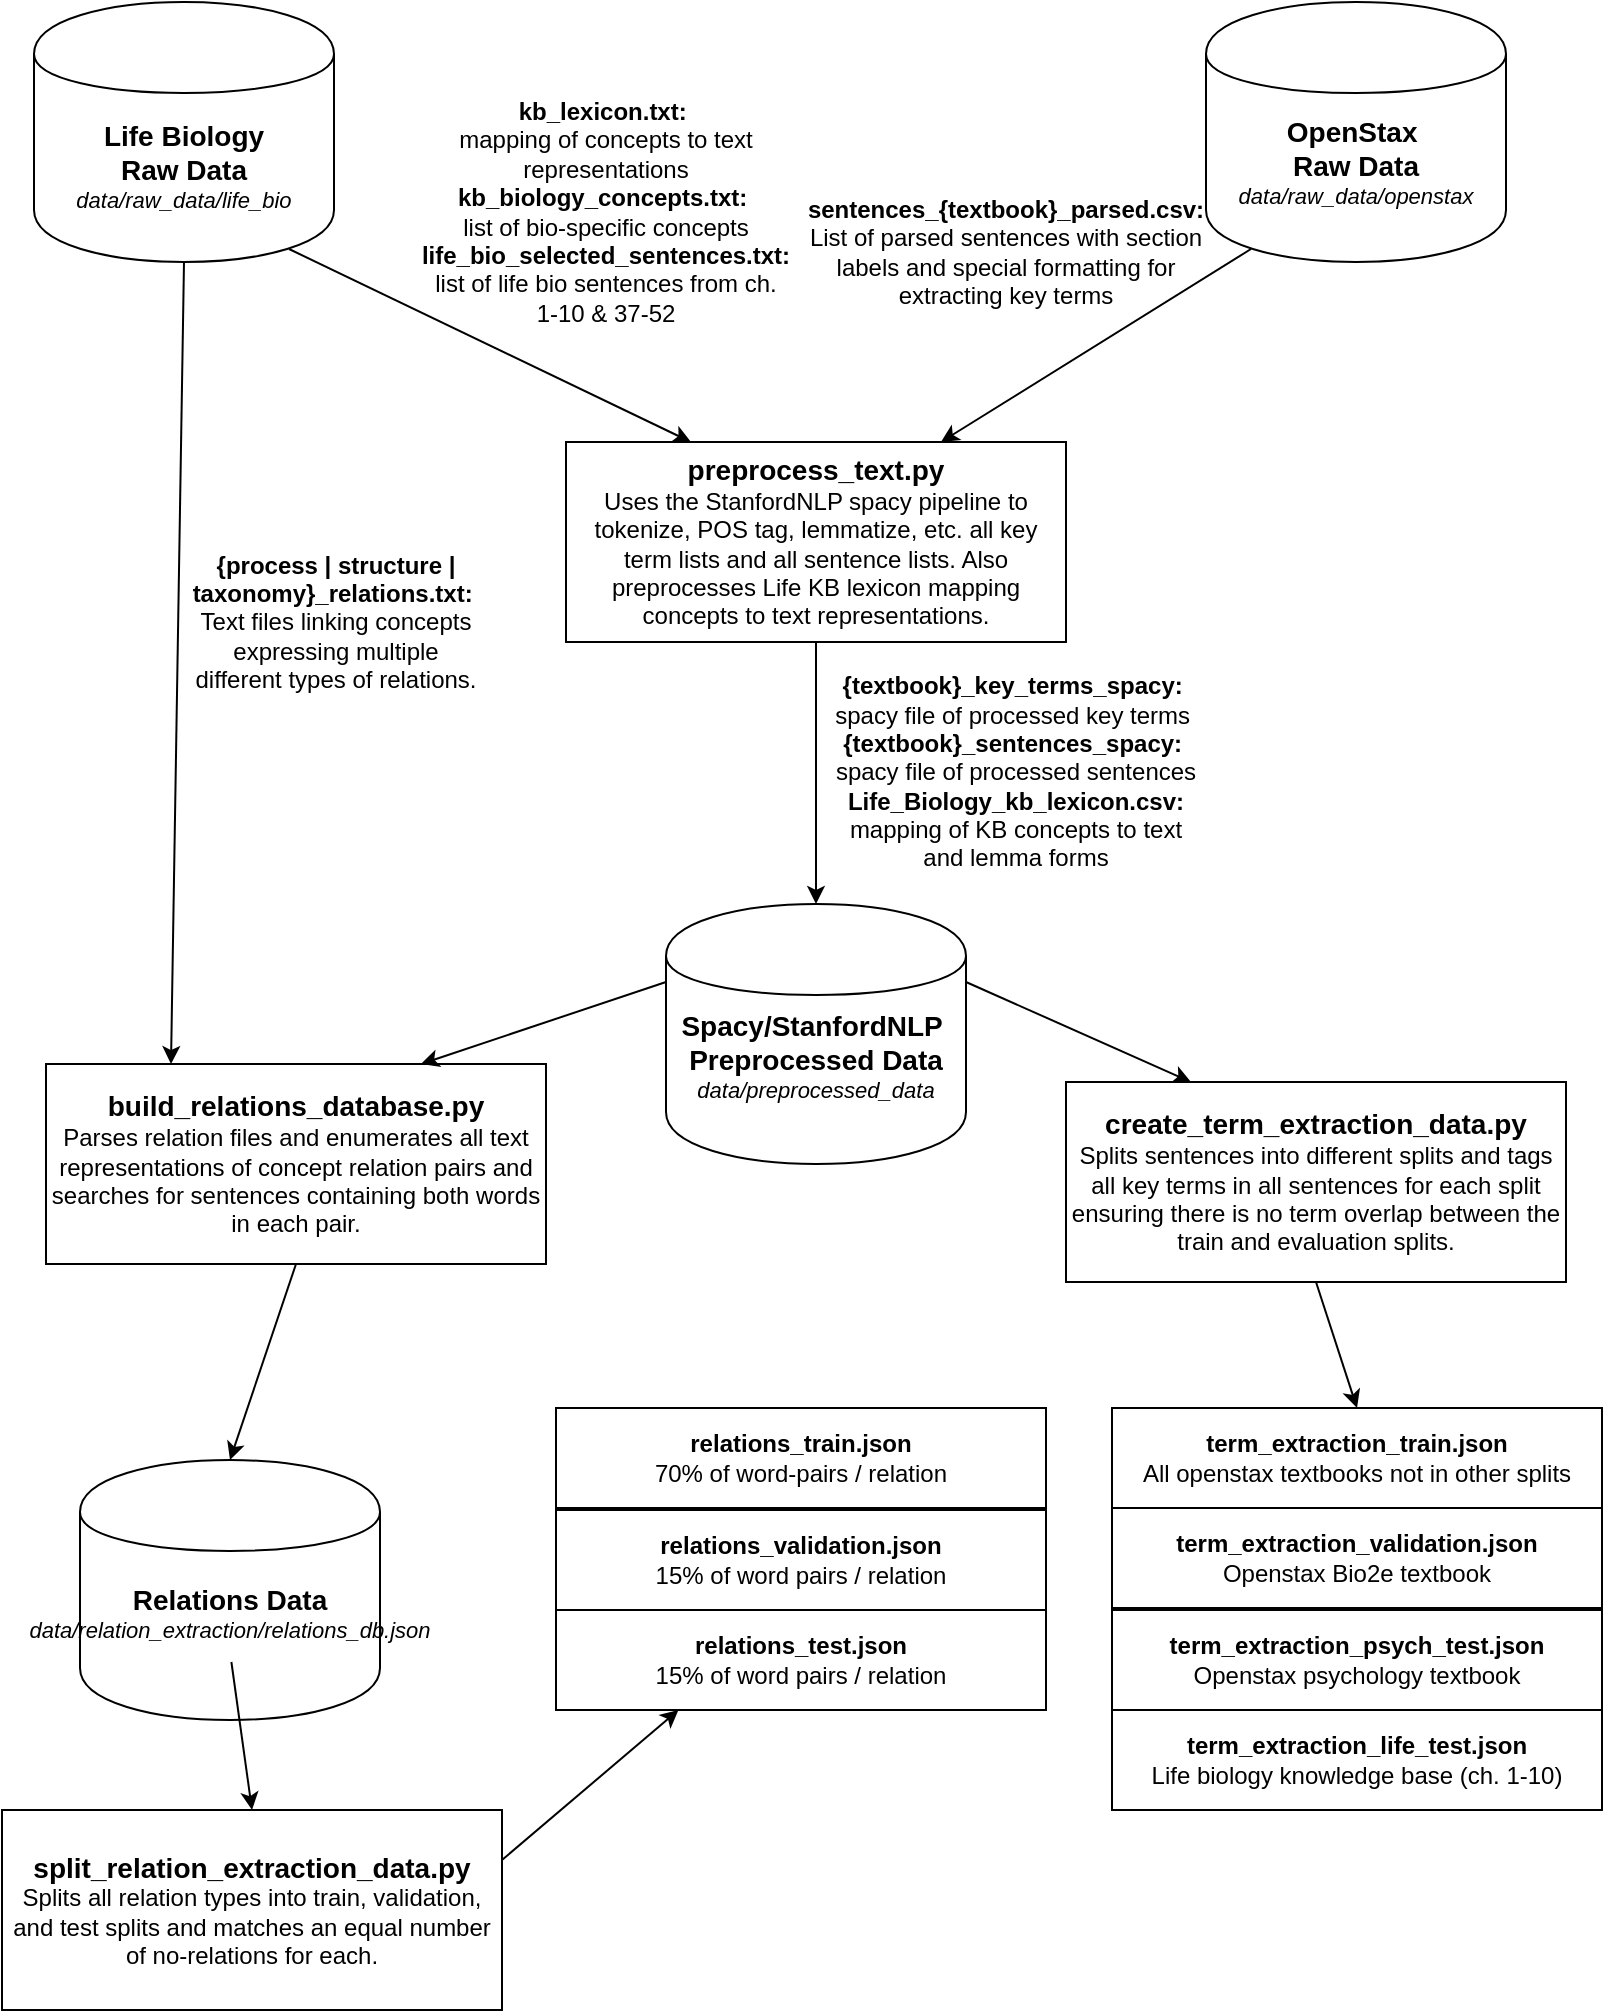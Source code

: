 <mxGraphModel dx="1295" dy="1047" grid="1" gridSize="10" guides="1" tooltips="1" connect="1" arrows="1" fold="1" page="1" pageScale="1" pageWidth="850" pageHeight="1100" background="#ffffff"><root><mxCell id="0"/><mxCell id="1" parent="0"/><mxCell id="3" value="" style="shape=cylinder;whiteSpace=wrap;html=1;boundedLbl=1;" parent="1" vertex="1"><mxGeometry x="34" y="20" width="150" height="130" as="geometry"/></mxCell><mxCell id="6" value="&lt;div&gt;&lt;b&gt;kb_lexicon.txt:&amp;nbsp;&lt;/b&gt;&lt;/div&gt;&lt;div&gt;mapping of concepts to text representations&lt;/div&gt;&lt;div&gt;&lt;b&gt;kb_biology_concepts.txt:&amp;nbsp;&lt;/b&gt;&lt;/div&gt;&lt;div&gt;list of bio-specific concepts&lt;/div&gt;&lt;div&gt;&lt;b&gt;life_bio_selected_sentences.txt:&lt;/b&gt;&lt;/div&gt;&lt;div&gt;list of life bio sentences from ch. 1-10 &amp;amp; 37-52&lt;/div&gt;" style="text;html=1;strokeColor=none;fillColor=none;align=center;verticalAlign=middle;whiteSpace=wrap;rounded=0;" parent="1" vertex="1"><mxGeometry x="300" y="115" width="40" height="20" as="geometry"/></mxCell><mxCell id="12" value="" style="endArrow=classic;html=1;exitX=0.85;exitY=0.95;exitPerimeter=0;entryX=0.25;entryY=0;" parent="1" source="3" target="23" edge="1"><mxGeometry width="50" height="50" relative="1" as="geometry"><mxPoint x="110" y="580" as="sourcePoint"/><mxPoint x="290" y="210" as="targetPoint"/></mxGeometry></mxCell><mxCell id="19" value="" style="group" parent="1" vertex="1" connectable="0"><mxGeometry x="54" y="110" width="110" height="10" as="geometry"/></mxCell><mxCell id="4" value="&lt;b style=&quot;font-size: 14px&quot;&gt;&lt;font style=&quot;font-size: 14px&quot;&gt;Life Biology Raw Data&lt;/font&gt;&lt;/b&gt;&lt;div style=&quot;font-size: 11px&quot;&gt;&lt;span&gt;&lt;i&gt;data/raw_data/life_bio&lt;br&gt;&lt;/i&gt;&lt;/span&gt;&lt;div&gt;&lt;div&gt;&lt;br&gt;&lt;/div&gt;&lt;div&gt;&lt;b&gt;&lt;br&gt;&lt;/b&gt;&lt;/div&gt;&lt;/div&gt;&lt;/div&gt;" style="text;html=1;strokeColor=none;fillColor=none;align=center;verticalAlign=middle;whiteSpace=wrap;rounded=0;" parent="19" vertex="1"><mxGeometry width="110" height="10" as="geometry"/></mxCell><mxCell id="5" style="edgeStyle=orthogonalEdgeStyle;rounded=0;html=1;exitX=0.5;exitY=0;entryX=0.5;entryY=0;jettySize=auto;orthogonalLoop=1;" parent="19" source="4" target="4" edge="1"><mxGeometry relative="1" as="geometry"/></mxCell><mxCell id="22" value="" style="group" parent="1" vertex="1" connectable="0"><mxGeometry x="350" y="471" width="150" height="130" as="geometry"/></mxCell><mxCell id="21" value="" style="shape=cylinder;whiteSpace=wrap;html=1;boundedLbl=1;" parent="22" vertex="1"><mxGeometry width="150" height="130" as="geometry"/></mxCell><mxCell id="20" value="&lt;b style=&quot;font-size: 14px&quot;&gt;&lt;font style=&quot;font-size: 14px&quot;&gt;Spacy/StanfordNLP&amp;nbsp;&lt;/font&gt;&lt;/b&gt;&lt;div&gt;&lt;b style=&quot;font-size: 14px&quot;&gt;&lt;font style=&quot;font-size: 14px&quot;&gt;Preprocessed Data&lt;/font&gt;&lt;/b&gt;&lt;div style=&quot;font-size: 11px&quot;&gt;&lt;span&gt;&lt;i&gt;data/preprocessed_data&lt;/i&gt;&lt;/span&gt;&lt;/div&gt;&lt;div style=&quot;font-size: 11px&quot;&gt;&lt;span&gt;&lt;i&gt;&lt;br&gt;&lt;/i&gt;&lt;/span&gt;&lt;div&gt;&lt;div&gt;&lt;br&gt;&lt;/div&gt;&lt;div&gt;&lt;b&gt;&lt;br&gt;&lt;/b&gt;&lt;/div&gt;&lt;/div&gt;&lt;/div&gt;&lt;/div&gt;" style="text;html=1;strokeColor=none;fillColor=none;align=center;verticalAlign=middle;whiteSpace=wrap;rounded=0;" parent="22" vertex="1"><mxGeometry x="20" y="91" width="110" height="10" as="geometry"/></mxCell><mxCell id="23" value="&lt;b style=&quot;font-size: 14px&quot;&gt;&lt;font style=&quot;font-size: 14px&quot;&gt;preprocess_text.py&lt;/font&gt;&lt;/b&gt;&lt;div&gt;&lt;font style=&quot;font-size: 12px&quot;&gt;Uses the StanfordNLP spacy pipeline to tokenize, POS tag, lemmatize, etc. all key term lists and all sentence lists. Also preprocesses Life KB lexicon mapping concepts to text representations.&lt;/font&gt;&lt;/div&gt;" style="rounded=0;whiteSpace=wrap;html=1;" parent="1" vertex="1"><mxGeometry x="300" y="240" width="250" height="100" as="geometry"/></mxCell><mxCell id="24" value="" style="endArrow=classic;html=1;exitX=0.5;exitY=1;" parent="1" source="23" target="21" edge="1"><mxGeometry width="50" height="50" relative="1" as="geometry"><mxPoint x="110" y="650" as="sourcePoint"/><mxPoint x="160" y="600" as="targetPoint"/></mxGeometry></mxCell><mxCell id="25" value="" style="group" parent="1" vertex="1" connectable="0"><mxGeometry x="620" y="20" width="150" height="130" as="geometry"/></mxCell><mxCell id="7" value="" style="shape=cylinder;whiteSpace=wrap;html=1;boundedLbl=1;" parent="25" vertex="1"><mxGeometry width="150" height="130" as="geometry"/></mxCell><mxCell id="18" value="" style="group" parent="25" vertex="1" connectable="0"><mxGeometry x="20" y="95" width="110" height="10" as="geometry"/></mxCell><mxCell id="9" value="&lt;b style=&quot;font-size: 14px&quot;&gt;&lt;font style=&quot;font-size: 14px&quot;&gt;OpenStax&amp;nbsp;&lt;/font&gt;&lt;/b&gt;&lt;div&gt;&lt;b style=&quot;font-size: 14px&quot;&gt;&lt;font style=&quot;font-size: 14px&quot;&gt;Raw Data&lt;/font&gt;&lt;/b&gt;&lt;div style=&quot;font-size: 11px&quot;&gt;&lt;span&gt;&lt;i&gt;data/raw_data/openstax&lt;/i&gt;&lt;/span&gt;&lt;/div&gt;&lt;div style=&quot;font-size: 11px&quot;&gt;&lt;span&gt;&lt;i&gt;&lt;br&gt;&lt;/i&gt;&lt;/span&gt;&lt;div&gt;&lt;div&gt;&lt;br&gt;&lt;/div&gt;&lt;div&gt;&lt;b&gt;&lt;br&gt;&lt;/b&gt;&lt;/div&gt;&lt;/div&gt;&lt;/div&gt;&lt;/div&gt;" style="text;html=1;strokeColor=none;fillColor=none;align=center;verticalAlign=middle;whiteSpace=wrap;rounded=0;" parent="18" vertex="1"><mxGeometry width="110" height="10" as="geometry"/></mxCell><mxCell id="17" style="edgeStyle=orthogonalEdgeStyle;rounded=0;html=1;exitX=0.75;exitY=0;entryX=0.75;entryY=0;jettySize=auto;orthogonalLoop=1;" parent="18" source="9" target="9" edge="1"><mxGeometry relative="1" as="geometry"/></mxCell><mxCell id="26" value="" style="endArrow=classic;html=1;entryX=0.75;entryY=0;exitX=0.15;exitY=0.95;exitPerimeter=0;" parent="1" source="7" target="23" edge="1"><mxGeometry width="50" height="50" relative="1" as="geometry"><mxPoint x="700" y="180" as="sourcePoint"/><mxPoint x="80" y="600" as="targetPoint"/></mxGeometry></mxCell><mxCell id="29" value="&lt;div&gt;&lt;span style=&quot;letter-spacing: 0px&quot;&gt;&lt;b&gt;sentences_{textbook}_parsed.csv:&lt;/b&gt;&lt;/span&gt;&lt;/div&gt;&lt;div&gt;List of parsed sentences with section labels and special formatting for extracting key terms&lt;/div&gt;" style="text;html=1;strokeColor=none;fillColor=none;align=center;verticalAlign=middle;whiteSpace=wrap;rounded=0;" parent="1" vertex="1"><mxGeometry x="500" y="135" width="40" height="20" as="geometry"/></mxCell><mxCell id="30" value="&lt;div&gt;&lt;b&gt;{textbook}_key_terms_spacy:&amp;nbsp;&lt;/b&gt;&lt;/div&gt;&lt;div&gt;spacy file of processed key terms&amp;nbsp;&lt;/div&gt;&lt;div&gt;&lt;div&gt;&lt;b&gt;{textbook}_sentences_spacy:&amp;nbsp;&lt;/b&gt;&lt;/div&gt;&lt;div&gt;spacy file of processed sentences&lt;/div&gt;&lt;/div&gt;&lt;div&gt;&lt;b&gt;Life_Biology_kb_lexicon.csv:&lt;/b&gt;&lt;/div&gt;&lt;div&gt;mapping of KB concepts to text and lemma forms&lt;/div&gt;" style="text;html=1;strokeColor=none;fillColor=none;align=center;verticalAlign=middle;whiteSpace=wrap;rounded=0;" parent="1" vertex="1"><mxGeometry x="430" y="350" width="190" height="110" as="geometry"/></mxCell><mxCell id="31" value="" style="group" parent="1" vertex="1" connectable="0"><mxGeometry x="57" y="749" width="150" height="130" as="geometry"/></mxCell><mxCell id="32" value="" style="shape=cylinder;whiteSpace=wrap;html=1;boundedLbl=1;" parent="31" vertex="1"><mxGeometry width="150" height="130" as="geometry"/></mxCell><mxCell id="33" value="&lt;span style=&quot;font-size: 14px&quot;&gt;&lt;b&gt;Relations Data&lt;/b&gt;&lt;/span&gt;&lt;br&gt;&lt;div&gt;&lt;div style=&quot;font-size: 11px&quot;&gt;&lt;span&gt;&lt;i&gt;data/relation_extraction/relations_db.json&lt;/i&gt;&lt;/span&gt;&lt;/div&gt;&lt;div style=&quot;font-size: 11px&quot;&gt;&lt;span&gt;&lt;i&gt;&lt;br&gt;&lt;/i&gt;&lt;/span&gt;&lt;div&gt;&lt;div&gt;&lt;br&gt;&lt;/div&gt;&lt;div&gt;&lt;b&gt;&lt;br&gt;&lt;/b&gt;&lt;/div&gt;&lt;/div&gt;&lt;/div&gt;&lt;/div&gt;" style="text;html=1;strokeColor=none;fillColor=none;align=center;verticalAlign=middle;whiteSpace=wrap;rounded=0;" parent="31" vertex="1"><mxGeometry x="20" y="91" width="110" height="10" as="geometry"/></mxCell><mxCell id="34" value="&lt;b style=&quot;font-size: 14px&quot;&gt;&lt;font style=&quot;font-size: 14px&quot;&gt;build_relations_database.py&lt;/font&gt;&lt;/b&gt;&lt;div&gt;Parses relation files and enumerates all text representations of concept relation pairs and searches for sentences containing both words in each pair.&lt;/div&gt;" style="rounded=0;whiteSpace=wrap;html=1;" parent="1" vertex="1"><mxGeometry x="40" y="551" width="250" height="100" as="geometry"/></mxCell><mxCell id="35" value="" style="endArrow=classic;html=1;entryX=0.25;entryY=0;exitX=0.5;exitY=1;" parent="1" source="3" target="34" edge="1"><mxGeometry width="50" height="50" relative="1" as="geometry"><mxPoint x="110" y="170" as="sourcePoint"/><mxPoint x="373" y="250" as="targetPoint"/></mxGeometry></mxCell><mxCell id="36" value="" style="endArrow=classic;html=1;exitX=0;exitY=0.3;entryX=0.75;entryY=0;" parent="1" source="21" target="34" edge="1"><mxGeometry width="50" height="50" relative="1" as="geometry"><mxPoint x="260" y="380" as="sourcePoint"/><mxPoint x="260" y="511" as="targetPoint"/></mxGeometry></mxCell><mxCell id="37" value="" style="endArrow=classic;html=1;exitX=0.5;exitY=1;entryX=0.5;entryY=0;" parent="1" source="34" target="32" edge="1"><mxGeometry width="50" height="50" relative="1" as="geometry"><mxPoint x="350" y="660" as="sourcePoint"/><mxPoint x="164" y="730" as="targetPoint"/></mxGeometry></mxCell><mxCell id="38" value="&lt;div&gt;&lt;b&gt;{process | structure | taxonomy}_relations.txt:&amp;nbsp;&lt;/b&gt;&lt;/div&gt;&lt;div&gt;Text files linking concepts expressing multiple different types of relations.&lt;/div&gt;" style="text;html=1;strokeColor=none;fillColor=none;align=center;verticalAlign=middle;whiteSpace=wrap;rounded=0;" parent="1" vertex="1"><mxGeometry x="165" y="320" width="40" height="20" as="geometry"/></mxCell><mxCell id="39" value="&lt;b style=&quot;font-size: 14px&quot;&gt;&lt;font style=&quot;font-size: 14px&quot;&gt;split_relation_extraction_data.py&lt;/font&gt;&lt;/b&gt;&lt;div&gt;Splits all relation types into train, validation, and test splits and matches an equal number of no-relations for each.&lt;/div&gt;" style="rounded=0;whiteSpace=wrap;html=1;" parent="1" vertex="1"><mxGeometry x="18" y="924" width="250" height="100" as="geometry"/></mxCell><mxCell id="40" value="&lt;b style=&quot;font-size: 14px&quot;&gt;&lt;font style=&quot;font-size: 14px&quot;&gt;create_term_extraction_data&lt;/font&gt;&lt;/b&gt;&lt;b style=&quot;letter-spacing: 0px ; font-size: 14px&quot;&gt;.py&lt;/b&gt;&lt;div&gt;&lt;div&gt;Splits sentences into different splits and tags all key terms in all sentences for each split ensuring there is no term overlap between the train and evaluation splits.&lt;/div&gt;&lt;/div&gt;" style="rounded=0;whiteSpace=wrap;html=1;" parent="1" vertex="1"><mxGeometry x="550" y="560" width="250" height="100" as="geometry"/></mxCell><mxCell id="41" value="" style="endArrow=classic;html=1;exitX=1;exitY=0.3;entryX=0.25;entryY=0;" parent="1" source="21" target="40" edge="1"><mxGeometry width="50" height="50" relative="1" as="geometry"><mxPoint x="442" y="660" as="sourcePoint"/><mxPoint x="320" y="701" as="targetPoint"/></mxGeometry></mxCell><mxCell id="51" value="" style="group" vertex="1" connectable="0" parent="1"><mxGeometry x="573" y="723" width="245" height="201" as="geometry"/></mxCell><mxCell id="43" value="&lt;b&gt;term_extraction_train.json&lt;/b&gt;&lt;div&gt;All openstax textbooks not in other splits&lt;/div&gt;" style="rounded=0;whiteSpace=wrap;html=1;" vertex="1" parent="51"><mxGeometry width="245" height="50" as="geometry"/></mxCell><mxCell id="45" value="&lt;b&gt;term_extraction_validation.json&lt;/b&gt;&lt;div&gt;Openstax Bio2e textbook&lt;/div&gt;" style="rounded=0;whiteSpace=wrap;html=1;" vertex="1" parent="51"><mxGeometry y="50" width="245" height="50" as="geometry"/></mxCell><mxCell id="46" value="&lt;b&gt;term_extraction_psych_test.json&lt;/b&gt;&lt;div&gt;Openstax psychology textbook&lt;/div&gt;" style="rounded=0;whiteSpace=wrap;html=1;" vertex="1" parent="51"><mxGeometry y="101" width="245" height="50" as="geometry"/></mxCell><mxCell id="48" value="&lt;b&gt;term_extraction_life_test.json&lt;/b&gt;&lt;div&gt;Life biology knowledge base (ch. 1-10)&lt;/div&gt;" style="rounded=0;whiteSpace=wrap;html=1;" vertex="1" parent="51"><mxGeometry y="151" width="245" height="50" as="geometry"/></mxCell><mxCell id="52" value="" style="endArrow=classic;html=1;exitX=0.5;exitY=1;entryX=0.5;entryY=0;" edge="1" parent="1" source="40" target="43"><mxGeometry width="50" height="50" relative="1" as="geometry"><mxPoint x="924" y="520" as="sourcePoint"/><mxPoint x="1037" y="570" as="targetPoint"/></mxGeometry></mxCell><mxCell id="53" value="&lt;b&gt;relations_train.json&lt;/b&gt;&lt;div&gt;70% of word-pairs / relation&lt;/div&gt;" style="rounded=0;whiteSpace=wrap;html=1;" vertex="1" parent="1"><mxGeometry x="295" y="723" width="245" height="50" as="geometry"/></mxCell><mxCell id="54" value="&lt;b&gt;relations_validation.json&lt;/b&gt;&lt;div&gt;15% of word pairs / relation&lt;/div&gt;" style="rounded=0;whiteSpace=wrap;html=1;" vertex="1" parent="1"><mxGeometry x="295" y="774" width="245" height="50" as="geometry"/></mxCell><mxCell id="55" value="&lt;b&gt;relations_test.json&lt;/b&gt;&lt;div&gt;15% of word pairs / relation&lt;/div&gt;" style="rounded=0;whiteSpace=wrap;html=1;" vertex="1" parent="1"><mxGeometry x="295" y="824" width="245" height="50" as="geometry"/></mxCell><mxCell id="56" value="" style="endArrow=classic;html=1;entryX=0.5;entryY=0;" edge="1" parent="1" source="33" target="39"><mxGeometry width="50" height="50" relative="1" as="geometry"><mxPoint x="134" y="894" as="sourcePoint"/><mxPoint x="142" y="759" as="targetPoint"/></mxGeometry></mxCell><mxCell id="59" value="" style="endArrow=classic;html=1;exitX=1;exitY=0.25;entryX=0.25;entryY=1;" edge="1" parent="1" source="39" target="55"><mxGeometry width="50" height="50" relative="1" as="geometry"><mxPoint x="143" y="715" as="sourcePoint"/><mxPoint x="142" y="759" as="targetPoint"/></mxGeometry></mxCell></root></mxGraphModel>